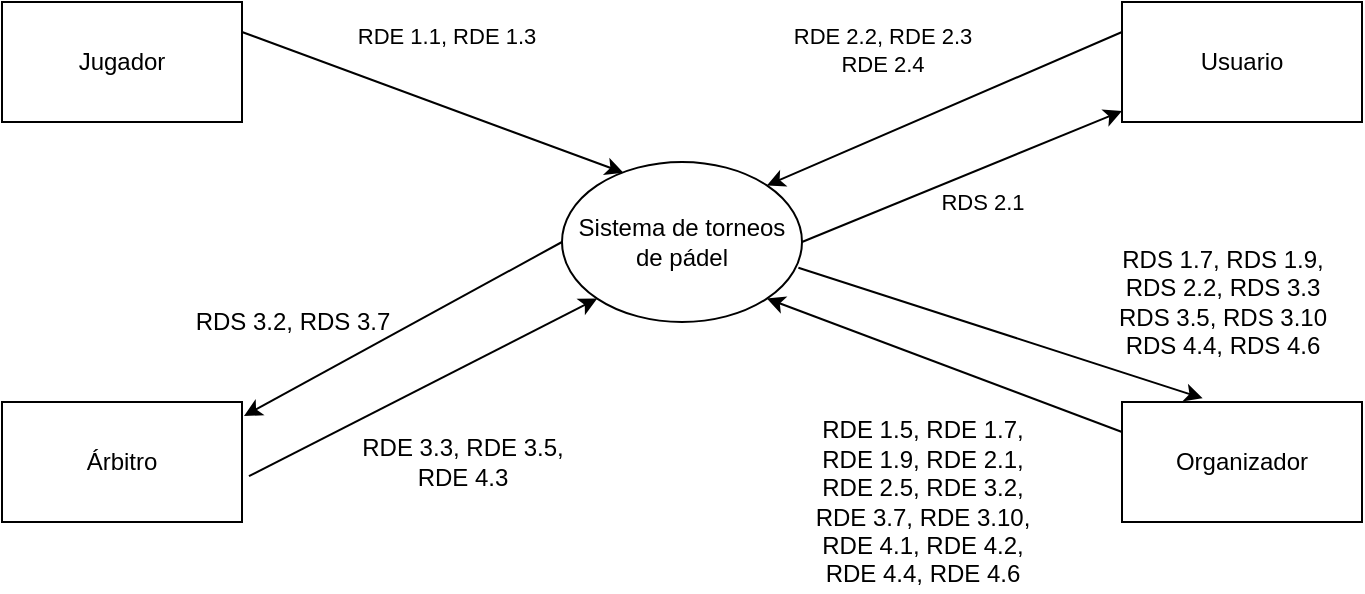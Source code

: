 <mxfile version="13.8.6" type="google"><diagram id="eAeHpFGLJXjDbg8XeO66" name="Page-1"><mxGraphModel dx="460" dy="757" grid="1" gridSize="10" guides="1" tooltips="1" connect="1" arrows="1" fold="1" page="1" pageScale="1" pageWidth="827" pageHeight="1169" math="0" shadow="0"><root><mxCell id="0"/><mxCell id="1" parent="0"/><mxCell id="0lKbjXr7eHoqixIOmHd_-1" value="Jugador" style="rounded=0;whiteSpace=wrap;html=1;" parent="1" vertex="1"><mxGeometry x="80" y="60" width="120" height="60" as="geometry"/></mxCell><mxCell id="0lKbjXr7eHoqixIOmHd_-2" value="Sistema de torneos de pádel" style="ellipse;whiteSpace=wrap;html=1;" parent="1" vertex="1"><mxGeometry x="360" y="140" width="120" height="80" as="geometry"/></mxCell><mxCell id="0lKbjXr7eHoqixIOmHd_-3" value="RDE 1.1, RDE 1.3" style="endArrow=classic;html=1;exitX=1;exitY=0.25;exitDx=0;exitDy=0;entryX=0.256;entryY=0.067;entryDx=0;entryDy=0;entryPerimeter=0;" parent="1" source="0lKbjXr7eHoqixIOmHd_-1" target="0lKbjXr7eHoqixIOmHd_-2" edge="1"><mxGeometry x="-0.05" y="34" width="50" height="50" relative="1" as="geometry"><mxPoint x="390" y="270" as="sourcePoint"/><mxPoint x="440" y="220" as="targetPoint"/><Array as="points"/><mxPoint as="offset"/></mxGeometry></mxCell><mxCell id="4aR407UmPnscPmJmcozL-1" value="Árbitro" style="rounded=0;whiteSpace=wrap;html=1;" parent="1" vertex="1"><mxGeometry x="80" y="260" width="120" height="60" as="geometry"/></mxCell><mxCell id="4aR407UmPnscPmJmcozL-2" value="Usuario" style="rounded=0;whiteSpace=wrap;html=1;" parent="1" vertex="1"><mxGeometry x="640" y="60" width="120" height="60" as="geometry"/></mxCell><mxCell id="4aR407UmPnscPmJmcozL-3" value="Organizador" style="rounded=0;whiteSpace=wrap;html=1;" parent="1" vertex="1"><mxGeometry x="640" y="260" width="120" height="60" as="geometry"/></mxCell><mxCell id="hVGPUkLSwwcJ7hXjNgoS-1" value="" style="endArrow=classic;html=1;exitX=0;exitY=0.25;exitDx=0;exitDy=0;entryX=1;entryY=1;entryDx=0;entryDy=0;" parent="1" source="4aR407UmPnscPmJmcozL-3" target="0lKbjXr7eHoqixIOmHd_-2" edge="1"><mxGeometry width="50" height="50" relative="1" as="geometry"><mxPoint x="390" y="240" as="sourcePoint"/><mxPoint x="440" y="190" as="targetPoint"/></mxGeometry></mxCell><mxCell id="hVGPUkLSwwcJ7hXjNgoS-2" value="RDE 1.5, RDE 1.7, &lt;br&gt;RDE 1.9, RDE 2.1,&lt;br&gt;&lt;div&gt;RDE 2.5, RDE 3.2,&lt;/div&gt;&lt;div&gt; RDE 3.7, RDE 3.10,&lt;/div&gt;&lt;div&gt; RDE 4.1, RDE 4.2,&lt;/div&gt;&lt;div&gt;RDE 4.4, RDE 4.6&lt;/div&gt;" style="text;html=1;align=center;verticalAlign=middle;resizable=0;points=[];autosize=1;" parent="1" vertex="1"><mxGeometry x="480" y="265" width="120" height="90" as="geometry"/></mxCell><mxCell id="hVGPUkLSwwcJ7hXjNgoS-3" value="" style="endArrow=classic;html=1;exitX=1.029;exitY=0.618;exitDx=0;exitDy=0;exitPerimeter=0;entryX=0;entryY=1;entryDx=0;entryDy=0;" parent="1" source="4aR407UmPnscPmJmcozL-1" target="0lKbjXr7eHoqixIOmHd_-2" edge="1"><mxGeometry width="50" height="50" relative="1" as="geometry"><mxPoint x="390" y="240" as="sourcePoint"/><mxPoint x="440" y="190" as="targetPoint"/></mxGeometry></mxCell><mxCell id="hVGPUkLSwwcJ7hXjNgoS-4" value="&lt;div&gt;RDE 3.3, RDE 3.5,&lt;/div&gt;&lt;div&gt;RDE 4.3&lt;/div&gt;" style="text;html=1;align=center;verticalAlign=middle;resizable=0;points=[];autosize=1;" parent="1" vertex="1"><mxGeometry x="250" y="275" width="120" height="30" as="geometry"/></mxCell><mxCell id="hVGPUkLSwwcJ7hXjNgoS-5" value="" style="endArrow=classic;html=1;exitX=0.985;exitY=0.661;exitDx=0;exitDy=0;exitPerimeter=0;entryX=0.336;entryY=-0.031;entryDx=0;entryDy=0;entryPerimeter=0;" parent="1" source="0lKbjXr7eHoqixIOmHd_-2" target="4aR407UmPnscPmJmcozL-3" edge="1"><mxGeometry width="50" height="50" relative="1" as="geometry"><mxPoint x="390" y="230" as="sourcePoint"/><mxPoint x="440" y="180" as="targetPoint"/></mxGeometry></mxCell><mxCell id="hVGPUkLSwwcJ7hXjNgoS-6" value="RDS 1.7, RDS 1.9, &lt;br&gt;&lt;div&gt;RDS 2.2, RDS 3.3&lt;/div&gt;&lt;div&gt;RDS 3.5, RDS 3.10&lt;br&gt;&lt;/div&gt;RDS 4.4, RDS 4.6" style="text;html=1;align=center;verticalAlign=middle;resizable=0;points=[];autosize=1;" parent="1" vertex="1"><mxGeometry x="630" y="180" width="120" height="60" as="geometry"/></mxCell><mxCell id="8s0SOUS2UHwoRXSTq5Rl-3" value="" style="endArrow=classic;html=1;entryX=1;entryY=0;entryDx=0;entryDy=0;exitX=0;exitY=0.25;exitDx=0;exitDy=0;" parent="1" source="4aR407UmPnscPmJmcozL-2" target="0lKbjXr7eHoqixIOmHd_-2" edge="1"><mxGeometry width="50" height="50" relative="1" as="geometry"><mxPoint x="390" y="300" as="sourcePoint"/><mxPoint x="440" y="250" as="targetPoint"/></mxGeometry></mxCell><mxCell id="8s0SOUS2UHwoRXSTq5Rl-4" value="RDE 2.2, RDE 2.3&lt;br&gt;RDE 2.4" style="edgeLabel;html=1;align=center;verticalAlign=middle;resizable=0;points=[];" parent="8s0SOUS2UHwoRXSTq5Rl-3" vertex="1" connectable="0"><mxGeometry x="0.16" y="-1" relative="1" as="geometry"><mxPoint x="-16.71" y="-34.84" as="offset"/></mxGeometry></mxCell><mxCell id="8s0SOUS2UHwoRXSTq5Rl-5" value="" style="endArrow=classic;html=1;exitX=1;exitY=0.5;exitDx=0;exitDy=0;" parent="1" source="0lKbjXr7eHoqixIOmHd_-2" target="4aR407UmPnscPmJmcozL-2" edge="1"><mxGeometry width="50" height="50" relative="1" as="geometry"><mxPoint x="390" y="400" as="sourcePoint"/><mxPoint x="440" y="350" as="targetPoint"/></mxGeometry></mxCell><mxCell id="8s0SOUS2UHwoRXSTq5Rl-6" value="RDS 2.1" style="edgeLabel;html=1;align=center;verticalAlign=middle;resizable=0;points=[];" parent="8s0SOUS2UHwoRXSTq5Rl-5" vertex="1" connectable="0"><mxGeometry x="-0.195" y="-3" relative="1" as="geometry"><mxPoint x="24.08" y="3.73" as="offset"/></mxGeometry></mxCell><mxCell id="KxSV6OUwYrVCGVYjog9M-1" value="" style="endArrow=classic;html=1;entryX=1.008;entryY=0.117;entryDx=0;entryDy=0;entryPerimeter=0;exitX=0;exitY=0.5;exitDx=0;exitDy=0;" edge="1" parent="1" source="0lKbjXr7eHoqixIOmHd_-2" target="4aR407UmPnscPmJmcozL-1"><mxGeometry width="50" height="50" relative="1" as="geometry"><mxPoint x="310" y="230" as="sourcePoint"/><mxPoint x="360" y="180" as="targetPoint"/></mxGeometry></mxCell><mxCell id="KxSV6OUwYrVCGVYjog9M-3" value="RDS 3.2, RDS 3.7" style="text;html=1;align=center;verticalAlign=middle;resizable=0;points=[];autosize=1;" vertex="1" parent="1"><mxGeometry x="170" y="210" width="110" height="20" as="geometry"/></mxCell></root></mxGraphModel></diagram></mxfile>
